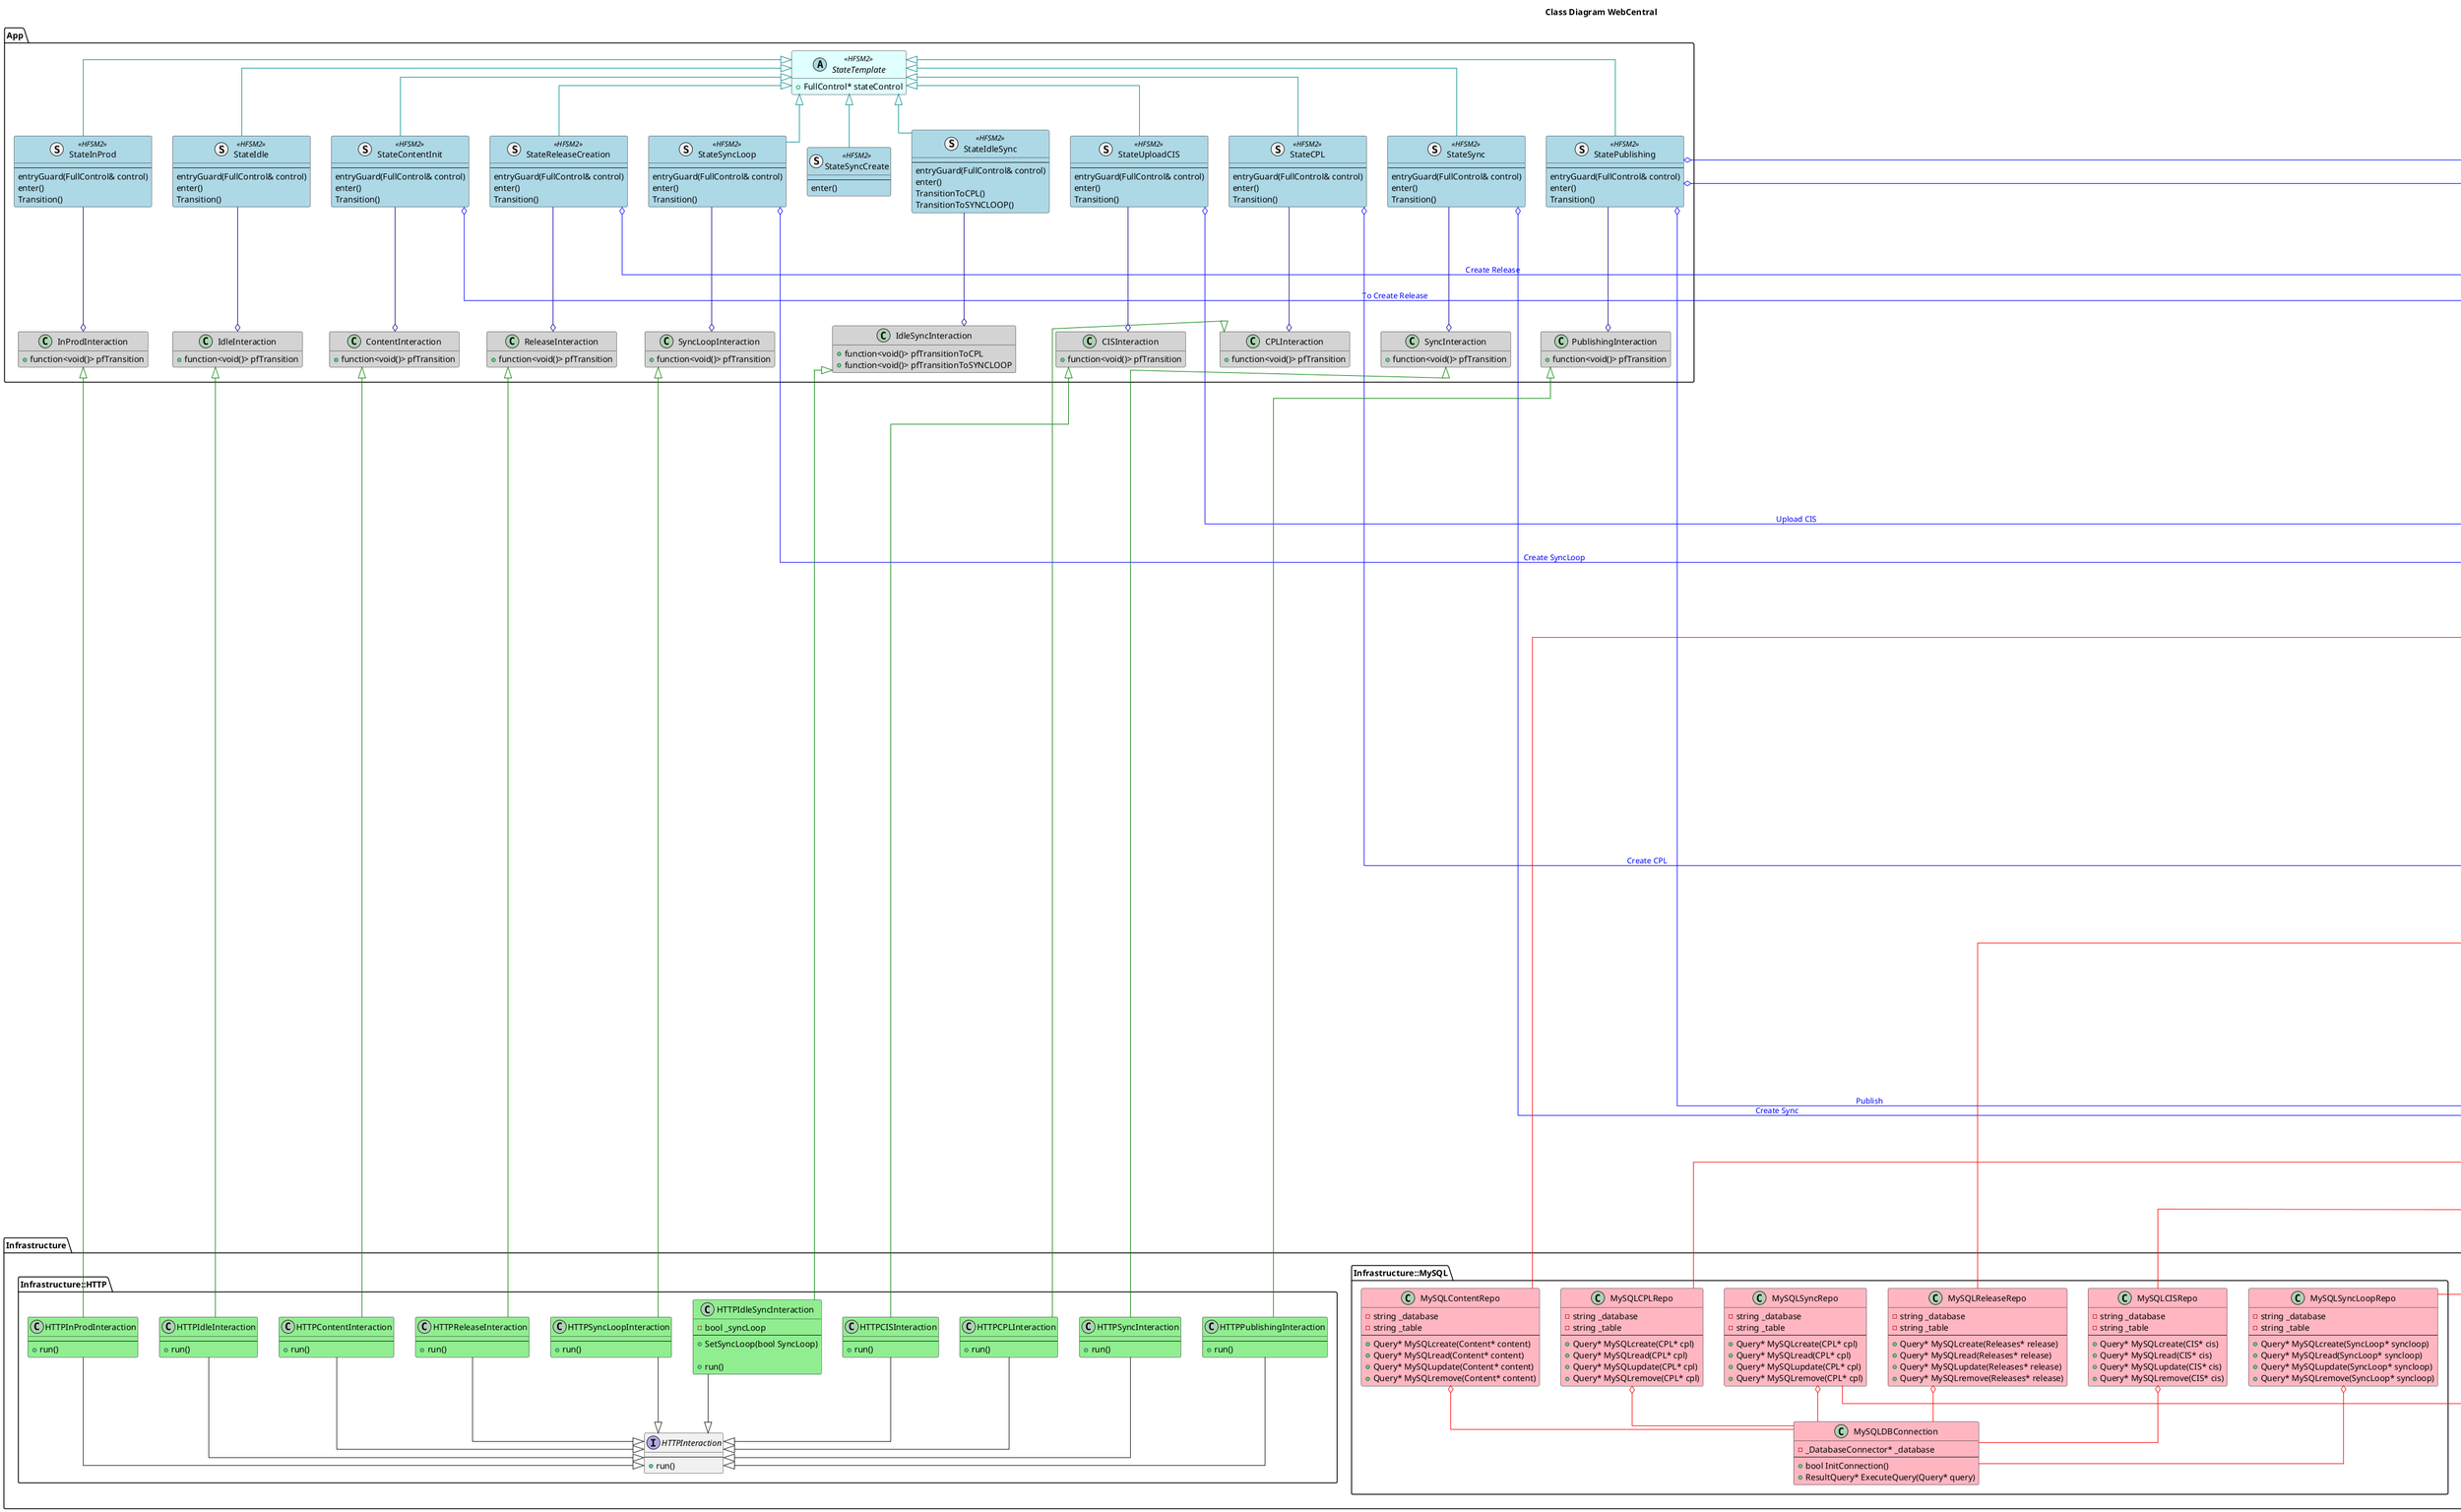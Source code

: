 @startuml Class Diagram WebCentral
title "Class Diagram WebCentral"
skinparam linetype polyline
skinparam linetype ortho
hide empty members

package Domain {
    class Content {
        - int _contentId
        - string _contentTitle
        - Releases* _release
        - ContentRepo* _contentRepo
        --
        + Content(string contentTitle)

        + CreateRelease(int id_movie, TypeMovie typeMovie, 
        LocalisationMovie localisationMovie)

        + SetDatas(int contentId, string _contentTitle)
        + SetRelease(Releases* release)

        + int* GetId()
        + string GetTitle()
        + Releases* GetRelease()
    }
    class ContentRepo {
        --
        + Create(Content* content)
        + Read(Content* content)
        + Update(Content* content)
        + Remove(Content* content)
    }
    class ContentRepo #LightYellow
    Content o-- ContentRepo #DarkGoldenRod
        class Releases {
        - int _releaseId[3]
        - string _CISPath
        - CIS* _cis
        - CPL* _cpl
        - SyncLoop* _syncLoop
        - ReleaseRepo* _releaseRepo
        --
        + UploadCIS(string cisPath)
        + UploadCPL(int id_serv_pair_config,
        string uuid, string name, string cplPath)
        + UploadSyncLoop(int id_serv_pair_config, 
        string syncLoopPath)

        + SetReleaseId(int id_movie, TypeMovie typeMovie, 
        LocalisationMovie localisationMovie)
        + SetReleaseInfos(string cisPath)
        + SetCIS(CIS* cis)
        + SetCPL(CPL* cpl)
        + SetSyncLoop(SyncLoop* syncLoop)

        + int* GetReleaseId()
        + string GetCISPath()
        + CIS* GetCIS()
        + CPL* GetCPL()
        + SyncLoop* GetSyncLoop()
    }
    Content o-- Releases #DarkGrey
    class ReleaseRepo {
        --
        + Create(Releases* release)
        + Read(Releases* release)
        + Update(Releases* release)
        + Remove(Releases* release)
    }
    class ReleaseRepo #LightYellow
    Releases o-- ReleaseRepo #DarkGoldenRod
    class CIS {
        - int _CISId[3]
        - string _CISPath
        - CISRepo* _CISRepo
        --
        + SetCISId(int id_movie, int id_type, 
        int id_localisation)
        + SetCISInfos(string CISPath)

        + int* GetCISId()
        + string GetCISPath()
    }
    Releases o-- CIS #DarkGrey
    class CISRepo {
        --
        + Create(CIS* cis)
        + Read(CIS* cis)
        + Update(CIS* cis)
        + Remove(CIS* cis)
    }
    class CISRepo #LightYellow
    CIS o-- CISRepo #DarkGoldenRod
    class CPL {
        - int _CPLId[4]
        - string _CPLUUID
        - string _CPLName
        - string _CPLPath
        - CPLRepo* _cplRepo
        - Sync* _sync
        --
        + CreateSync(string SyncPath)

        + SetCPLId(int id_serv_pair_config, int id_movie, 
        int id_type, int id_localisation)
        + SetDatas(string CPLUUID, string CPLName)
        + SetCplInfos(string CPLPath)

        + int* GetCPLId()
        + string GetCPLUUID()
        + string GetCPL_CPLName()
        + string GetCPLPath()
        + Sync* GetSync()
    }
    Releases o-- CPL #DarkGrey
    class CPLRepo {
        --
        + Create(CPL* cpl)
        + Read(CPL* cpl)
        + Update(CPL* cpl)
        + Remove(CPL* cpl)
    }
    class CPLRepo #LightYellow
    CPL o-- CPLRepo #DarkGoldenRod 
    class Sync {
        - int _syncId[4]
        - string _syncPath
        - SyncRepo* _syncRepo
        --
        + SetSyncId(int id_serv_pair_config, int id_movie, 
        int id_type, int id_localisation)
        + SetSyncInfos(string SyncPath)

        + int* GetSyncID()
        + string GetSyncPath()
    }
    CPL o-- Sync #DarkGrey
    class SyncRepo {
        --
        + Create(Sync* sync)
        + Read(Sync* sync)
        + Update(Sync* sync)
        + Remove(Sync* sync)
    }
    class SyncRepo #LightYellow
    Sync o-- SyncRepo #DarkGoldenRod 
    class SyncLoop {
        - int _syncLoopId[4]
        - string _SyncLoopPath
        - SyncLoopRepo* syncLoopRepo
        --
        + SetID(int id_serv_pair_config, int id_movie,
        int id_type, int id_localisation)
        + SetSyncLoopInfos(string SyncLoopPath)

        + int* getID()
        + string getSyncLoopPath()
    }
    Releases o-- SyncLoop #DarkGrey
    class SyncLoopRepo {
        --
        + Create(SyncLoop* syncloop)
        + Read(SyncLoop* syncloop)
        + Update(SyncLoop* syncloop)
        + Remove(SyncLoop* syncloop)
    }
    class SyncLoopRepo #LightYellow
    SyncLoop o-- SyncLoopRepo #DarkGoldenRod 
    enum TypeMovie
    Releases o-up- TypeMovie #DarkGrey
    enum LocalisationMovie
    Releases o-up- LocalisationMovie #DarkGrey
}
package App {
    abstract StateTemplate <<HFSM2>> {
        + FullControl* stateControl
    }

    abstract StateTemplate <<HFSM2>> #LightCyan
    struct StateIdle{
        --
        entryGuard(FullControl& control)
        enter()
        Transition()
    }
    struct StateIdle <<HFSM2>> #LightBlue
    StateTemplate <|-- StateIdle #DarkCyan
    class IdleInteraction {
        + function<void()> pfTransition
    }
    class IdleInteraction #lightgrey
    StateIdle --o IdleInteraction #DarkBlue

    struct StateContentInit {
        --
        entryGuard(FullControl& control)
        enter()
        Transition()
    }
    struct StateContentInit <<HFSM2>> #LightBlue
    StateTemplate <|-- StateContentInit #DarkCyan
    StateContentInit o-- Content #Blue;text:Blue; : To Create Release 
    class ContentInteraction {
        + function<void()> pfTransition
    }
    class ContentInteraction #lightgrey
    StateContentInit --o ContentInteraction #DarkBlue

    struct StateReleaseCreation {
        --
        entryGuard(FullControl& control)
        enter()
        Transition()
    }
    struct StateReleaseCreation <<HFSM2>> #LightBlue
    StateTemplate <|-- StateReleaseCreation #DarkCyan
    StateReleaseCreation o-- Content #Blue;text:Blue; : Create Release
    class ReleaseInteraction {
        + function<void()> pfTransition
    }
    class ReleaseInteraction #lightgrey
    StateReleaseCreation --o ReleaseInteraction #DarkBlue

    struct StatePublishing {
        --
        entryGuard(FullControl& control)
        enter()
        Transition()
    }
    struct StatePublishing <<HFSM2>> #LightBlue
    StateTemplate <|-- StatePublishing #DarkCyan
    class PublishingInteraction {
        + function<void()> pfTransition
    }
    class PublishingInteraction #lightgrey
    StatePublishing --o PublishingInteraction #DarkBlue
    StatePublishing o-- CIS #Blue;text:Blue; :Publish
    StatePublishing o-- Sync #Blue;text:Blue; :Publish
    StatePublishing o-- SyncLoop #Blue;text:Blue; :Publish

    struct StateUploadCIS {
        --
        entryGuard(FullControl& control)
        enter()
        Transition()
    }
    struct StateUploadCIS <<HFSM2>> #LightBlue
    StateTemplate <|-- StateUploadCIS #DarkCyan  
    StateUploadCIS o-- Releases #Blue;text:Blue; : Upload CIS
    class CISInteraction {
        + function<void()> pfTransition
    }
    class CISInteraction #lightgrey
    StateUploadCIS --o CISInteraction #DarkBlue

    struct StateSyncCreate {
        --
        enter()
    }
    struct StateSyncCreate <<HFSM2>> #LightBlue
    StateTemplate <|-- StateSyncCreate #DarkCyan
    struct StateIdleSync {
        --
        entryGuard(FullControl& control)
        enter()
        TransitionToCPL()
        TransitionToSYNCLOOP()
    }
    struct StateIdleSync <<HFSM2>> #LightBlue
    StateTemplate <|-- StateIdleSync #DarkCyan
    class IdleSyncInteraction {
        + function<void()> pfTransitionToCPL
        + function<void()> pfTransitionToSYNCLOOP
    }
    class IdleSyncInteraction #lightgrey
    StateIdleSync --o IdleSyncInteraction #DarkBlue

    struct StateCPL {
        --
        entryGuard(FullControl& control)
        enter()
        Transition()
    }
    struct StateCPL <<HFSM2>> #LightBlue
    StateTemplate <|-- StateCPL #DarkCyan
    StateCPL o-- CPL #Blue;text:Blue; : Create CPL
    class CPLInteraction {
        + function<void()> pfTransition
    }
    class CPLInteraction #lightgrey
    StateCPL --o CPLInteraction #DarkBlue

    struct StateSync {
        --
        entryGuard(FullControl& control)
        enter()
        Transition()
    }
    struct StateSync <<HFSM2>> #LightBlue
    StateTemplate <|-- StateSync #DarkCyan
    StateSync o-- Sync #Blue;text:Blue; : Create Sync
    class SyncInteraction {
        + function<void()> pfTransition
    }
    class SyncInteraction #lightgrey
    StateSync --o SyncInteraction #DarkBlue

    struct StateSyncLoop {
        --
        entryGuard(FullControl& control)
        enter()
        Transition()
    }
    struct StateSyncLoop <<HFSM2>> #LightBlue
    StateTemplate <|-- StateSyncLoop #DarkCyan
    StateSyncLoop o-- Releases #Blue;text:Blue; : Create SyncLoop
    class SyncLoopInteraction {
        + function<void()> pfTransition
    }
    class SyncLoopInteraction #lightgrey
    StateSyncLoop --o SyncLoopInteraction #DarkBlue

    ' struct StateCancel {
    '     --
    '     entryGuard(FullControl& control)
    '     enter()
    '     Transition()
    ' }
    ' struct StateCancel <<HFSM2>> #LightBlue
    ' StateTemplate <|-- StateCancel #DarkCyan
    ' class CancelInteraction #lightgrey
    ' StateCancel --o CancelInteraction #DarkBlue

    struct StateInProd {
        --
        entryGuard(FullControl& control)
        enter()
        Transition()
    }
    struct StateInProd <<HFSM2>> #LightBlue
    StateTemplate <|-- StateInProd #DarkCyan
    class InProdInteraction {
        + function<void()> pfTransition
    }
    class InProdInteraction #lightgrey
    StateInProd --o InProdInteraction #DarkBlue
}
package Infrastructure {
    package Infrastructure::MySQL{
        class MySQLContentRepo {
            - string _database
            - string _table
            --
            + Query* MySQLcreate(Content* content)
            + Query* MySQLread(Content* content)
            + Query* MySQLupdate(Content* content) 
            + Query* MySQLremove(Content* content)
        }
        class MySQLContentRepo #LightPink
        ContentRepo <|-- MySQLContentRepo #Red
        class MySQLReleaseRepo {
            - string _database
            - string _table
            --
            + Query* MySQLcreate(Releases* release)
            + Query* MySQLread(Releases* release)
            + Query* MySQLupdate(Releases* release)
            + Query* MySQLremove(Releases* release)
        }
        class MySQLReleaseRepo #LightPink
        ReleaseRepo <|-- MySQLReleaseRepo #Red
        class MySQLCISRepo {
            - string _database
            - string _table
            --
            + Query* MySQLcreate(CIS* cis)
            + Query* MySQLread(CIS* cis)
            + Query* MySQLupdate(CIS* cis)
            + Query* MySQLremove(CIS* cis)
        }
        class MySQLCISRepo #LightPink
        CISRepo <|-- MySQLCISRepo #Red
        class MySQLCPLRepo {
            - string _database
            - string _table
            --
            + Query* MySQLcreate(CPL* cpl)
            + Query* MySQLread(CPL* cpl)
            + Query* MySQLupdate(CPL* cpl)
            + Query* MySQLremove(CPL* cpl)
        }
        class MySQLCPLRepo #LightPink
        CPLRepo <|-- MySQLCPLRepo #Red
        class MySQLSyncRepo {
            - string _database
            - string _table
            --
            + Query* MySQLcreate(CPL* cpl)
            + Query* MySQLread(CPL* cpl)
            + Query* MySQLupdate(CPL* cpl)
            + Query* MySQLremove(CPL* cpl)
        }
        class MySQLSyncRepo #LightPink
        SyncRepo <|-- MySQLSyncRepo #Red
        class MySQLSyncLoopRepo {
            - string _database
            - string _table
            --
            + Query* MySQLcreate(SyncLoop* syncloop)
            + Query* MySQLread(SyncLoop* syncloop)
            + Query* MySQLupdate(SyncLoop* syncloop)
            + Query* MySQLremove(SyncLoop* syncloop)
        }
        class MySQLSyncLoopRepo #LightPink
        SyncLoopRepo <|-- MySQLSyncLoopRepo #Red
        class MySQLDBConnection {
            - _DatabaseConnector* _database
            --
            + bool InitConnection()
            + ResultQuery* ExecuteQuery(Query* query)
        }
        class MySQLDBConnection #LightPink
        MySQLContentRepo o-- MySQLDBConnection #Red
        MySQLReleaseRepo o-- MySQLDBConnection #Red
        MySQLCISRepo o-- MySQLDBConnection #Red
        MySQLCPLRepo o-- MySQLDBConnection #Red
        MySQLSyncRepo o-- MySQLDBConnection #Red
        MySQLSyncLoopRepo o-- MySQLDBConnection #Red
    }
    package Infrastructure::HTTP {
        interface HTTPInteraction {
            --
            + run()
        }
        class HTTPIdleInteraction {
            --
            + run()
        }
        class HTTPIdleInteraction #LightGreen
        IdleInteraction <|-- HTTPIdleInteraction #Green
        HTTPIdleInteraction --|> HTTPInteraction
        class HTTPContentInteraction {
            --
            + run()
        }
        class HTTPContentInteraction #LightGreen
        ContentInteraction <|-- HTTPContentInteraction #Green
        HTTPContentInteraction --|> HTTPInteraction
        class HTTPReleaseInteraction {
            --
            + run()
        }
        class HTTPReleaseInteraction #LightGreen
        ReleaseInteraction <|-- HTTPReleaseInteraction #Green
        HTTPReleaseInteraction --|> HTTPInteraction
        class HTTPCISInteraction {
            --
            + run()
        }
        class HTTPCISInteraction #LightGreen
        CISInteraction <|-- HTTPCISInteraction #Green
        HTTPCISInteraction --|> HTTPInteraction
        class HTTPIdleSyncInteraction {
            - bool _syncLoop 
            --
            + SetSyncLoop(bool SyncLoop)

            + run()
        }
        class HTTPIdleSyncInteraction #LightGreen
        IdleSyncInteraction <|-- HTTPIdleSyncInteraction #Green
        HTTPIdleSyncInteraction --|> HTTPInteraction
        class HTTPCPLInteraction {
            --
            + run()
        }
        class HTTPCPLInteraction #LightGreen
        CPLInteraction <|-- HTTPCPLInteraction #Green
        HTTPCPLInteraction --|> HTTPInteraction
        class HTTPSyncInteraction {
            --
            + run()
        }
        class HTTPSyncInteraction #LightGreen
        SyncInteraction <|-- HTTPSyncInteraction #Green 
        HTTPSyncInteraction --|> HTTPInteraction
        class HTTPSyncLoopInteraction {
            --
            + run()
        }
        class HTTPSyncLoopInteraction #LightGreen
        SyncLoopInteraction <|-- HTTPSyncLoopInteraction #Green
        HTTPSyncLoopInteraction --|> HTTPInteraction
        class HTTPPublishingInteraction {
            --
            + run()
        }
        class HTTPPublishingInteraction #LightGreen
        PublishingInteraction <|-- HTTPPublishingInteraction #Green
        HTTPPublishingInteraction --|> HTTPInteraction
        class HTTPInProdInteraction {
            --
            + run()
        }
        class HTTPInProdInteraction #LightGreen
        InProdInteraction <|-- HTTPInProdInteraction #Green
        HTTPInProdInteraction --|> HTTPInteraction
        ' class HTTPCancelInteraction {
        '     --
        '     + run()
        ' }
        ' class HTTPCancelInteraction #LightGreen
        ' CancelInteraction <|-- HTTPCancelInteraction #Green
        ' HTTPCancelInteraction --|> HTTPInteraction
    }
}
@enduml